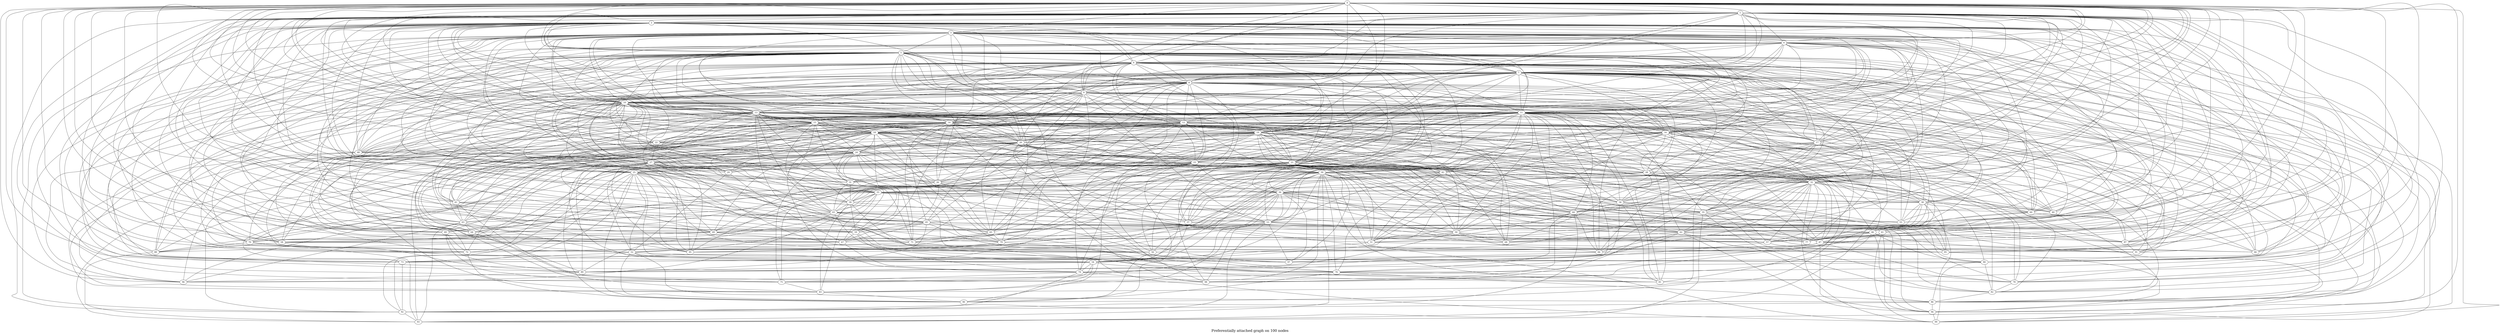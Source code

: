 /*****
Preferentially attached graph on 100 nodes
*****/

graph G {
  graph [splines=true overlap=false]
  node  [shape=ellipse, width=0.3, height=0.3]
  0 [label="0"];
  1 [label="1"];
  2 [label="2"];
  3 [label="3"];
  4 [label="4"];
  5 [label="5"];
  6 [label="6"];
  7 [label="7"];
  8 [label="8"];
  9 [label="9"];
  10 [label="10"];
  11 [label="11"];
  12 [label="12"];
  13 [label="13"];
  14 [label="14"];
  15 [label="15"];
  16 [label="16"];
  17 [label="17"];
  18 [label="18"];
  19 [label="19"];
  20 [label="20"];
  21 [label="21"];
  22 [label="22"];
  23 [label="23"];
  24 [label="24"];
  25 [label="25"];
  26 [label="26"];
  27 [label="27"];
  28 [label="28"];
  29 [label="29"];
  30 [label="30"];
  31 [label="31"];
  32 [label="32"];
  33 [label="33"];
  34 [label="34"];
  35 [label="35"];
  36 [label="36"];
  37 [label="37"];
  38 [label="38"];
  39 [label="39"];
  40 [label="40"];
  41 [label="41"];
  42 [label="42"];
  43 [label="43"];
  44 [label="44"];
  45 [label="45"];
  46 [label="46"];
  47 [label="47"];
  48 [label="48"];
  49 [label="49"];
  50 [label="50"];
  51 [label="51"];
  52 [label="52"];
  53 [label="53"];
  54 [label="54"];
  55 [label="55"];
  56 [label="56"];
  57 [label="57"];
  58 [label="58"];
  59 [label="59"];
  60 [label="60"];
  61 [label="61"];
  62 [label="62"];
  63 [label="63"];
  64 [label="64"];
  65 [label="65"];
  66 [label="66"];
  67 [label="67"];
  68 [label="68"];
  69 [label="69"];
  70 [label="70"];
  71 [label="71"];
  72 [label="72"];
  73 [label="73"];
  74 [label="74"];
  75 [label="75"];
  76 [label="76"];
  77 [label="77"];
  78 [label="78"];
  79 [label="79"];
  80 [label="80"];
  81 [label="81"];
  82 [label="82"];
  83 [label="83"];
  84 [label="84"];
  85 [label="85"];
  86 [label="86"];
  87 [label="87"];
  88 [label="88"];
  89 [label="89"];
  90 [label="90"];
  91 [label="91"];
  92 [label="92"];
  93 [label="93"];
  94 [label="94"];
  95 [label="95"];
  96 [label="96"];
  97 [label="97"];
  98 [label="98"];
  99 [label="99"];
  0 -- 1;
  0 -- 2;
  0 -- 3;
  0 -- 4;
  0 -- 5;
  0 -- 6;
  0 -- 7;
  0 -- 8;
  0 -- 9;
  0 -- 10;
  0 -- 11;
  0 -- 12;
  0 -- 13;
  0 -- 14;
  0 -- 16;
  0 -- 18;
  0 -- 19;
  0 -- 21;
  0 -- 22;
  0 -- 23;
  0 -- 24;
  0 -- 28;
  0 -- 32;
  0 -- 33;
  0 -- 36;
  0 -- 40;
  0 -- 44;
  0 -- 45;
  0 -- 47;
  0 -- 58;
  0 -- 62;
  0 -- 63;
  0 -- 64;
  0 -- 67;
  0 -- 73;
  0 -- 79;
  0 -- 84;
  0 -- 88;
  0 -- 93;
  0 -- 96;
  0 -- 99;
  1 -- 2;
  1 -- 3;
  1 -- 4;
  1 -- 5;
  1 -- 6;
  1 -- 7;
  1 -- 8;
  1 -- 9;
  1 -- 10;
  1 -- 11;
  1 -- 12;
  1 -- 13;
  1 -- 15;
  1 -- 16;
  1 -- 17;
  1 -- 18;
  1 -- 19;
  1 -- 23;
  1 -- 26;
  1 -- 28;
  1 -- 31;
  1 -- 34;
  1 -- 35;
  1 -- 36;
  1 -- 37;
  1 -- 38;
  1 -- 40;
  1 -- 42;
  1 -- 44;
  1 -- 45;
  1 -- 47;
  1 -- 48;
  1 -- 55;
  1 -- 57;
  1 -- 59;
  1 -- 61;
  1 -- 62;
  1 -- 67;
  1 -- 69;
  1 -- 70;
  1 -- 75;
  1 -- 78;
  1 -- 87;
  1 -- 92;
  1 -- 97;
  2 -- 3;
  2 -- 4;
  2 -- 5;
  2 -- 6;
  2 -- 7;
  2 -- 8;
  2 -- 9;
  2 -- 10;
  2 -- 11;
  2 -- 12;
  2 -- 13;
  2 -- 14;
  2 -- 15;
  2 -- 17;
  2 -- 18;
  2 -- 19;
  2 -- 20;
  2 -- 21;
  2 -- 22;
  2 -- 24;
  2 -- 25;
  2 -- 27;
  2 -- 29;
  2 -- 32;
  2 -- 39;
  2 -- 41;
  2 -- 46;
  2 -- 48;
  2 -- 51;
  2 -- 55;
  2 -- 57;
  2 -- 59;
  2 -- 60;
  2 -- 61;
  2 -- 63;
  2 -- 65;
  2 -- 66;
  2 -- 69;
  2 -- 73;
  2 -- 75;
  2 -- 77;
  2 -- 80;
  3 -- 4;
  3 -- 5;
  3 -- 6;
  3 -- 7;
  3 -- 8;
  3 -- 9;
  3 -- 10;
  3 -- 11;
  3 -- 12;
  3 -- 13;
  3 -- 14;
  3 -- 15;
  3 -- 16;
  3 -- 17;
  3 -- 18;
  3 -- 19;
  3 -- 20;
  3 -- 21;
  3 -- 22;
  3 -- 24;
  3 -- 26;
  3 -- 30;
  3 -- 41;
  3 -- 44;
  3 -- 46;
  3 -- 48;
  3 -- 52;
  3 -- 58;
  3 -- 59;
  3 -- 60;
  3 -- 70;
  3 -- 71;
  3 -- 72;
  3 -- 76;
  3 -- 78;
  3 -- 81;
  3 -- 86;
  3 -- 92;
  4 -- 5;
  4 -- 6;
  4 -- 7;
  4 -- 8;
  4 -- 9;
  4 -- 10;
  4 -- 11;
  4 -- 13;
  4 -- 16;
  4 -- 17;
  4 -- 19;
  4 -- 23;
  4 -- 27;
  4 -- 30;
  4 -- 35;
  4 -- 40;
  4 -- 42;
  4 -- 45;
  4 -- 50;
  4 -- 58;
  4 -- 66;
  4 -- 72;
  4 -- 77;
  4 -- 91;
  4 -- 99;
  5 -- 6;
  5 -- 7;
  5 -- 8;
  5 -- 9;
  5 -- 10;
  5 -- 11;
  5 -- 12;
  5 -- 13;
  5 -- 14;
  5 -- 16;
  5 -- 17;
  5 -- 18;
  5 -- 20;
  5 -- 21;
  5 -- 23;
  5 -- 25;
  5 -- 26;
  5 -- 29;
  5 -- 30;
  5 -- 31;
  5 -- 32;
  5 -- 33;
  5 -- 34;
  5 -- 36;
  5 -- 39;
  5 -- 43;
  5 -- 45;
  5 -- 49;
  5 -- 51;
  5 -- 55;
  5 -- 56;
  5 -- 59;
  5 -- 60;
  5 -- 61;
  5 -- 66;
  5 -- 69;
  5 -- 74;
  5 -- 79;
  5 -- 88;
  5 -- 94;
  5 -- 96;
  5 -- 98;
  6 -- 7;
  6 -- 8;
  6 -- 9;
  6 -- 10;
  6 -- 11;
  6 -- 12;
  6 -- 13;
  6 -- 14;
  6 -- 15;
  6 -- 17;
  6 -- 20;
  6 -- 21;
  6 -- 23;
  6 -- 24;
  6 -- 25;
  6 -- 27;
  6 -- 28;
  6 -- 31;
  6 -- 35;
  6 -- 36;
  6 -- 37;
  6 -- 38;
  6 -- 47;
  6 -- 48;
  6 -- 49;
  6 -- 50;
  6 -- 53;
  6 -- 62;
  6 -- 64;
  6 -- 67;
  6 -- 71;
  6 -- 73;
  6 -- 78;
  6 -- 82;
  6 -- 84;
  6 -- 85;
  6 -- 87;
  6 -- 89;
  6 -- 99;
  7 -- 8;
  7 -- 9;
  7 -- 10;
  7 -- 11;
  7 -- 12;
  7 -- 13;
  7 -- 15;
  7 -- 16;
  7 -- 17;
  7 -- 19;
  7 -- 22;
  7 -- 24;
  7 -- 26;
  7 -- 29;
  7 -- 32;
  7 -- 35;
  7 -- 37;
  7 -- 43;
  7 -- 46;
  7 -- 50;
  7 -- 51;
  7 -- 52;
  7 -- 59;
  7 -- 60;
  7 -- 62;
  7 -- 65;
  7 -- 68;
  7 -- 71;
  7 -- 73;
  7 -- 78;
  7 -- 79;
  7 -- 80;
  7 -- 85;
  7 -- 86;
  7 -- 87;
  7 -- 88;
  7 -- 91;
  7 -- 96;
  7 -- 98;
  8 -- 9;
  8 -- 10;
  8 -- 11;
  8 -- 12;
  8 -- 14;
  8 -- 15;
  8 -- 18;
  8 -- 21;
  8 -- 23;
  8 -- 25;
  8 -- 26;
  8 -- 28;
  8 -- 30;
  8 -- 33;
  8 -- 36;
  8 -- 37;
  8 -- 38;
  8 -- 48;
  8 -- 53;
  8 -- 55;
  8 -- 60;
  8 -- 65;
  8 -- 72;
  8 -- 74;
  8 -- 77;
  8 -- 80;
  8 -- 88;
  8 -- 91;
  9 -- 10;
  9 -- 12;
  9 -- 13;
  9 -- 14;
  9 -- 15;
  9 -- 16;
  9 -- 17;
  9 -- 18;
  9 -- 29;
  9 -- 32;
  9 -- 41;
  9 -- 44;
  9 -- 45;
  9 -- 53;
  9 -- 54;
  9 -- 60;
  9 -- 65;
  9 -- 68;
  9 -- 72;
  9 -- 79;
  9 -- 82;
  9 -- 84;
  9 -- 87;
  10 -- 11;
  10 -- 12;
  10 -- 13;
  10 -- 14;
  10 -- 15;
  10 -- 16;
  10 -- 23;
  10 -- 25;
  10 -- 26;
  10 -- 27;
  10 -- 31;
  10 -- 33;
  10 -- 34;
  10 -- 39;
  10 -- 42;
  10 -- 43;
  10 -- 46;
  10 -- 48;
  10 -- 49;
  10 -- 50;
  10 -- 56;
  10 -- 58;
  10 -- 62;
  10 -- 64;
  10 -- 67;
  10 -- 68;
  10 -- 69;
  10 -- 71;
  10 -- 81;
  10 -- 83;
  10 -- 85;
  10 -- 94;
  10 -- 95;
  11 -- 14;
  11 -- 15;
  11 -- 16;
  11 -- 17;
  11 -- 18;
  11 -- 19;
  11 -- 21;
  11 -- 22;
  11 -- 23;
  11 -- 27;
  11 -- 29;
  11 -- 32;
  11 -- 34;
  11 -- 35;
  11 -- 37;
  11 -- 38;
  11 -- 39;
  11 -- 41;
  11 -- 42;
  11 -- 43;
  11 -- 46;
  11 -- 47;
  11 -- 48;
  11 -- 50;
  11 -- 51;
  11 -- 55;
  11 -- 56;
  11 -- 61;
  11 -- 64;
  11 -- 69;
  11 -- 72;
  11 -- 74;
  11 -- 75;
  11 -- 76;
  11 -- 77;
  11 -- 81;
  11 -- 84;
  11 -- 86;
  11 -- 90;
  11 -- 91;
  11 -- 95;
  11 -- 98;
  12 -- 17;
  12 -- 19;
  12 -- 20;
  12 -- 21;
  12 -- 22;
  12 -- 23;
  12 -- 25;
  12 -- 26;
  12 -- 27;
  12 -- 28;
  12 -- 29;
  12 -- 30;
  12 -- 31;
  12 -- 38;
  12 -- 40;
  12 -- 41;
  12 -- 57;
  12 -- 60;
  12 -- 63;
  12 -- 65;
  12 -- 66;
  12 -- 68;
  12 -- 70;
  12 -- 81;
  12 -- 87;
  12 -- 90;
  12 -- 91;
  12 -- 93;
  13 -- 14;
  13 -- 15;
  13 -- 16;
  13 -- 19;
  13 -- 20;
  13 -- 22;
  13 -- 23;
  13 -- 24;
  13 -- 25;
  13 -- 27;
  13 -- 32;
  13 -- 33;
  13 -- 34;
  13 -- 38;
  13 -- 40;
  13 -- 41;
  13 -- 43;
  13 -- 48;
  13 -- 51;
  13 -- 52;
  13 -- 53;
  13 -- 56;
  13 -- 66;
  13 -- 69;
  13 -- 80;
  13 -- 82;
  13 -- 83;
  13 -- 95;
  14 -- 18;
  14 -- 19;
  14 -- 20;
  14 -- 26;
  14 -- 28;
  14 -- 29;
  14 -- 30;
  14 -- 32;
  14 -- 45;
  14 -- 50;
  14 -- 55;
  14 -- 63;
  14 -- 64;
  14 -- 71;
  14 -- 72;
  14 -- 74;
  14 -- 80;
  14 -- 90;
  14 -- 94;
  14 -- 95;
  14 -- 96;
  14 -- 97;
  15 -- 18;
  15 -- 21;
  15 -- 22;
  15 -- 24;
  15 -- 29;
  15 -- 30;
  15 -- 32;
  15 -- 36;
  15 -- 37;
  15 -- 38;
  15 -- 39;
  15 -- 41;
  15 -- 43;
  15 -- 44;
  15 -- 46;
  15 -- 49;
  15 -- 58;
  15 -- 59;
  15 -- 83;
  15 -- 88;
  16 -- 20;
  16 -- 25;
  16 -- 28;
  16 -- 30;
  16 -- 31;
  16 -- 33;
  16 -- 42;
  16 -- 46;
  16 -- 47;
  16 -- 51;
  16 -- 54;
  16 -- 61;
  16 -- 66;
  16 -- 73;
  16 -- 86;
  16 -- 87;
  17 -- 31;
  17 -- 34;
  17 -- 37;
  17 -- 39;
  17 -- 42;
  17 -- 57;
  17 -- 66;
  17 -- 83;
  17 -- 84;
  17 -- 93;
  18 -- 20;
  18 -- 22;
  18 -- 24;
  18 -- 28;
  18 -- 31;
  18 -- 37;
  18 -- 41;
  18 -- 44;
  18 -- 48;
  18 -- 49;
  18 -- 52;
  18 -- 54;
  18 -- 59;
  18 -- 63;
  18 -- 65;
  18 -- 68;
  18 -- 78;
  18 -- 79;
  18 -- 85;
  18 -- 92;
  18 -- 99;
  19 -- 20;
  19 -- 21;
  19 -- 22;
  19 -- 27;
  19 -- 28;
  19 -- 30;
  19 -- 33;
  19 -- 34;
  19 -- 40;
  19 -- 42;
  19 -- 49;
  19 -- 63;
  19 -- 70;
  19 -- 71;
  19 -- 74;
  19 -- 77;
  19 -- 82;
  19 -- 95;
  19 -- 97;
  20 -- 24;
  20 -- 38;
  20 -- 45;
  20 -- 47;
  20 -- 50;
  20 -- 51;
  20 -- 63;
  20 -- 65;
  20 -- 77;
  20 -- 88;
  20 -- 93;
  20 -- 98;
  21 -- 25;
  21 -- 26;
  21 -- 28;
  21 -- 40;
  21 -- 42;
  21 -- 44;
  21 -- 49;
  21 -- 50;
  21 -- 56;
  21 -- 62;
  21 -- 67;
  21 -- 73;
  21 -- 85;
  21 -- 88;
  21 -- 91;
  21 -- 92;
  21 -- 98;
  22 -- 24;
  22 -- 27;
  22 -- 48;
  22 -- 58;
  22 -- 97;
  23 -- 25;
  23 -- 33;
  23 -- 34;
  23 -- 35;
  23 -- 36;
  23 -- 42;
  23 -- 44;
  23 -- 56;
  23 -- 57;
  23 -- 58;
  23 -- 62;
  23 -- 64;
  23 -- 65;
  23 -- 69;
  23 -- 70;
  23 -- 80;
  23 -- 90;
  24 -- 27;
  24 -- 29;
  24 -- 31;
  24 -- 34;
  24 -- 40;
  24 -- 47;
  24 -- 50;
  24 -- 53;
  24 -- 70;
  24 -- 71;
  24 -- 72;
  24 -- 75;
  24 -- 76;
  24 -- 79;
  24 -- 87;
  24 -- 96;
  25 -- 26;
  25 -- 35;
  25 -- 36;
  25 -- 49;
  25 -- 52;
  25 -- 58;
  25 -- 73;
  25 -- 76;
  25 -- 79;
  25 -- 90;
  25 -- 92;
  25 -- 95;
  25 -- 97;
  26 -- 36;
  26 -- 39;
  26 -- 65;
  26 -- 67;
  26 -- 68;
  27 -- 29;
  27 -- 30;
  27 -- 33;
  27 -- 41;
  27 -- 42;
  27 -- 56;
  27 -- 64;
  27 -- 69;
  27 -- 70;
  27 -- 84;
  27 -- 85;
  27 -- 89;
  27 -- 90;
  27 -- 95;
  28 -- 36;
  28 -- 39;
  28 -- 47;
  28 -- 63;
  28 -- 78;
  28 -- 81;
  28 -- 82;
  29 -- 52;
  29 -- 67;
  30 -- 31;
  30 -- 32;
  30 -- 37;
  30 -- 51;
  30 -- 52;
  30 -- 53;
  30 -- 55;
  30 -- 64;
  30 -- 73;
  30 -- 75;
  30 -- 76;
  30 -- 78;
  30 -- 81;
  30 -- 84;
  30 -- 93;
  30 -- 94;
  30 -- 98;
  31 -- 39;
  31 -- 43;
  32 -- 33;
  32 -- 35;
  32 -- 40;
  32 -- 47;
  32 -- 49;
  32 -- 54;
  32 -- 57;
  32 -- 60;
  32 -- 62;
  32 -- 71;
  32 -- 77;
  32 -- 99;
  33 -- 34;
  33 -- 35;
  33 -- 38;
  33 -- 39;
  33 -- 41;
  33 -- 43;
  33 -- 52;
  33 -- 55;
  33 -- 83;
  33 -- 89;
  33 -- 99;
  34 -- 35;
  34 -- 44;
  34 -- 60;
  34 -- 74;
  34 -- 81;
  34 -- 87;
  35 -- 37;
  35 -- 55;
  35 -- 56;
  35 -- 78;
  35 -- 82;
  35 -- 93;
  36 -- 38;
  36 -- 45;
  36 -- 46;
  36 -- 52;
  36 -- 53;
  36 -- 54;
  36 -- 56;
  36 -- 72;
  36 -- 77;
  36 -- 83;
  36 -- 85;
  36 -- 94;
  36 -- 97;
  37 -- 54;
  37 -- 62;
  38 -- 40;
  38 -- 43;
  38 -- 55;
  38 -- 61;
  38 -- 75;
  38 -- 80;
  38 -- 86;
  38 -- 96;
  39 -- 43;
  39 -- 59;
  39 -- 61;
  39 -- 69;
  39 -- 76;
  39 -- 83;
  40 -- 46;
  40 -- 86;
  41 -- 45;
  41 -- 61;
  41 -- 63;
  41 -- 75;
  42 -- 44;
  42 -- 51;
  42 -- 53;
  42 -- 58;
  42 -- 59;
  42 -- 76;
  42 -- 82;
  43 -- 45;
  43 -- 53;
  43 -- 54;
  43 -- 57;
  43 -- 61;
  43 -- 63;
  43 -- 88;
  43 -- 96;
  44 -- 53;
  44 -- 62;
  44 -- 70;
  44 -- 76;
  44 -- 84;
  44 -- 92;
  45 -- 46;
  45 -- 49;
  45 -- 50;
  45 -- 59;
  45 -- 61;
  45 -- 65;
  45 -- 67;
  45 -- 85;
  45 -- 89;
  46 -- 47;
  46 -- 51;
  46 -- 57;
  46 -- 77;
  46 -- 80;
  46 -- 82;
  46 -- 91;
  46 -- 98;
  47 -- 52;
  47 -- 56;
  47 -- 66;
  47 -- 78;
  47 -- 84;
  47 -- 94;
  48 -- 60;
  48 -- 70;
  48 -- 96;
  49 -- 58;
  49 -- 67;
  49 -- 70;
  49 -- 79;
  50 -- 54;
  50 -- 57;
  50 -- 68;
  50 -- 85;
  50 -- 89;
  51 -- 54;
  51 -- 91;
  52 -- 54;
  52 -- 73;
  52 -- 80;
  52 -- 86;
  52 -- 90;
  53 -- 57;
  53 -- 77;
  53 -- 79;
  53 -- 92;
  53 -- 95;
  53 -- 97;
  53 -- 98;
  54 -- 74;
  54 -- 75;
  54 -- 76;
  54 -- 83;
  54 -- 89;
  56 -- 90;
  57 -- 74;
  57 -- 85;
  58 -- 88;
  58 -- 89;
  58 -- 91;
  59 -- 67;
  59 -- 74;
  59 -- 99;
  60 -- 64;
  60 -- 66;
  60 -- 68;
  60 -- 87;
  61 -- 68;
  61 -- 73;
  61 -- 87;
  61 -- 94;
  61 -- 99;
  62 -- 66;
  62 -- 68;
  62 -- 84;
  62 -- 86;
  62 -- 94;
  62 -- 97;
  63 -- 64;
  63 -- 69;
  63 -- 93;
  63 -- 96;
  63 -- 97;
  63 -- 98;
  64 -- 89;
  65 -- 71;
  65 -- 76;
  65 -- 79;
  65 -- 95;
  67 -- 74;
  69 -- 71;
  69 -- 72;
  69 -- 75;
  69 -- 89;
  70 -- 80;
  70 -- 88;
  70 -- 93;
  71 -- 72;
  71 -- 81;
  72 -- 83;
  73 -- 92;
  74 -- 75;
  74 -- 78;
  74 -- 92;
  74 -- 98;
  75 -- 83;
  76 -- 81;
  76 -- 86;
  76 -- 90;
  78 -- 82;
  79 -- 81;
  79 -- 95;
  80 -- 82;
  80 -- 89;
  80 -- 99;
  82 -- 86;
  83 -- 90;
  84 -- 97;
  85 -- 94;
  86 -- 92;
  86 -- 94;
  87 -- 91;
  88 -- 93;
  89 -- 96;
  92 -- 93;
  94 -- 99;
  label = "\nPreferentially attached graph on 100 nodes\n";  fontsize=24;
}
